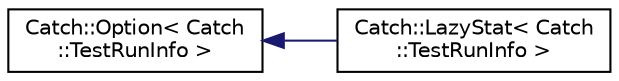 digraph "Graphical Class Hierarchy"
{
  edge [fontname="Helvetica",fontsize="10",labelfontname="Helvetica",labelfontsize="10"];
  node [fontname="Helvetica",fontsize="10",shape=record];
  rankdir="LR";
  Node1 [label="Catch::Option\< Catch\l::TestRunInfo \>",height=0.2,width=0.4,color="black", fillcolor="white", style="filled",URL="$d7/dc7/classCatch_1_1Option.html"];
  Node1 -> Node2 [dir="back",color="midnightblue",fontsize="10",style="solid",fontname="Helvetica"];
  Node2 [label="Catch::LazyStat\< Catch\l::TestRunInfo \>",height=0.2,width=0.4,color="black", fillcolor="white", style="filled",URL="$da/dff/structCatch_1_1LazyStat.html"];
}
